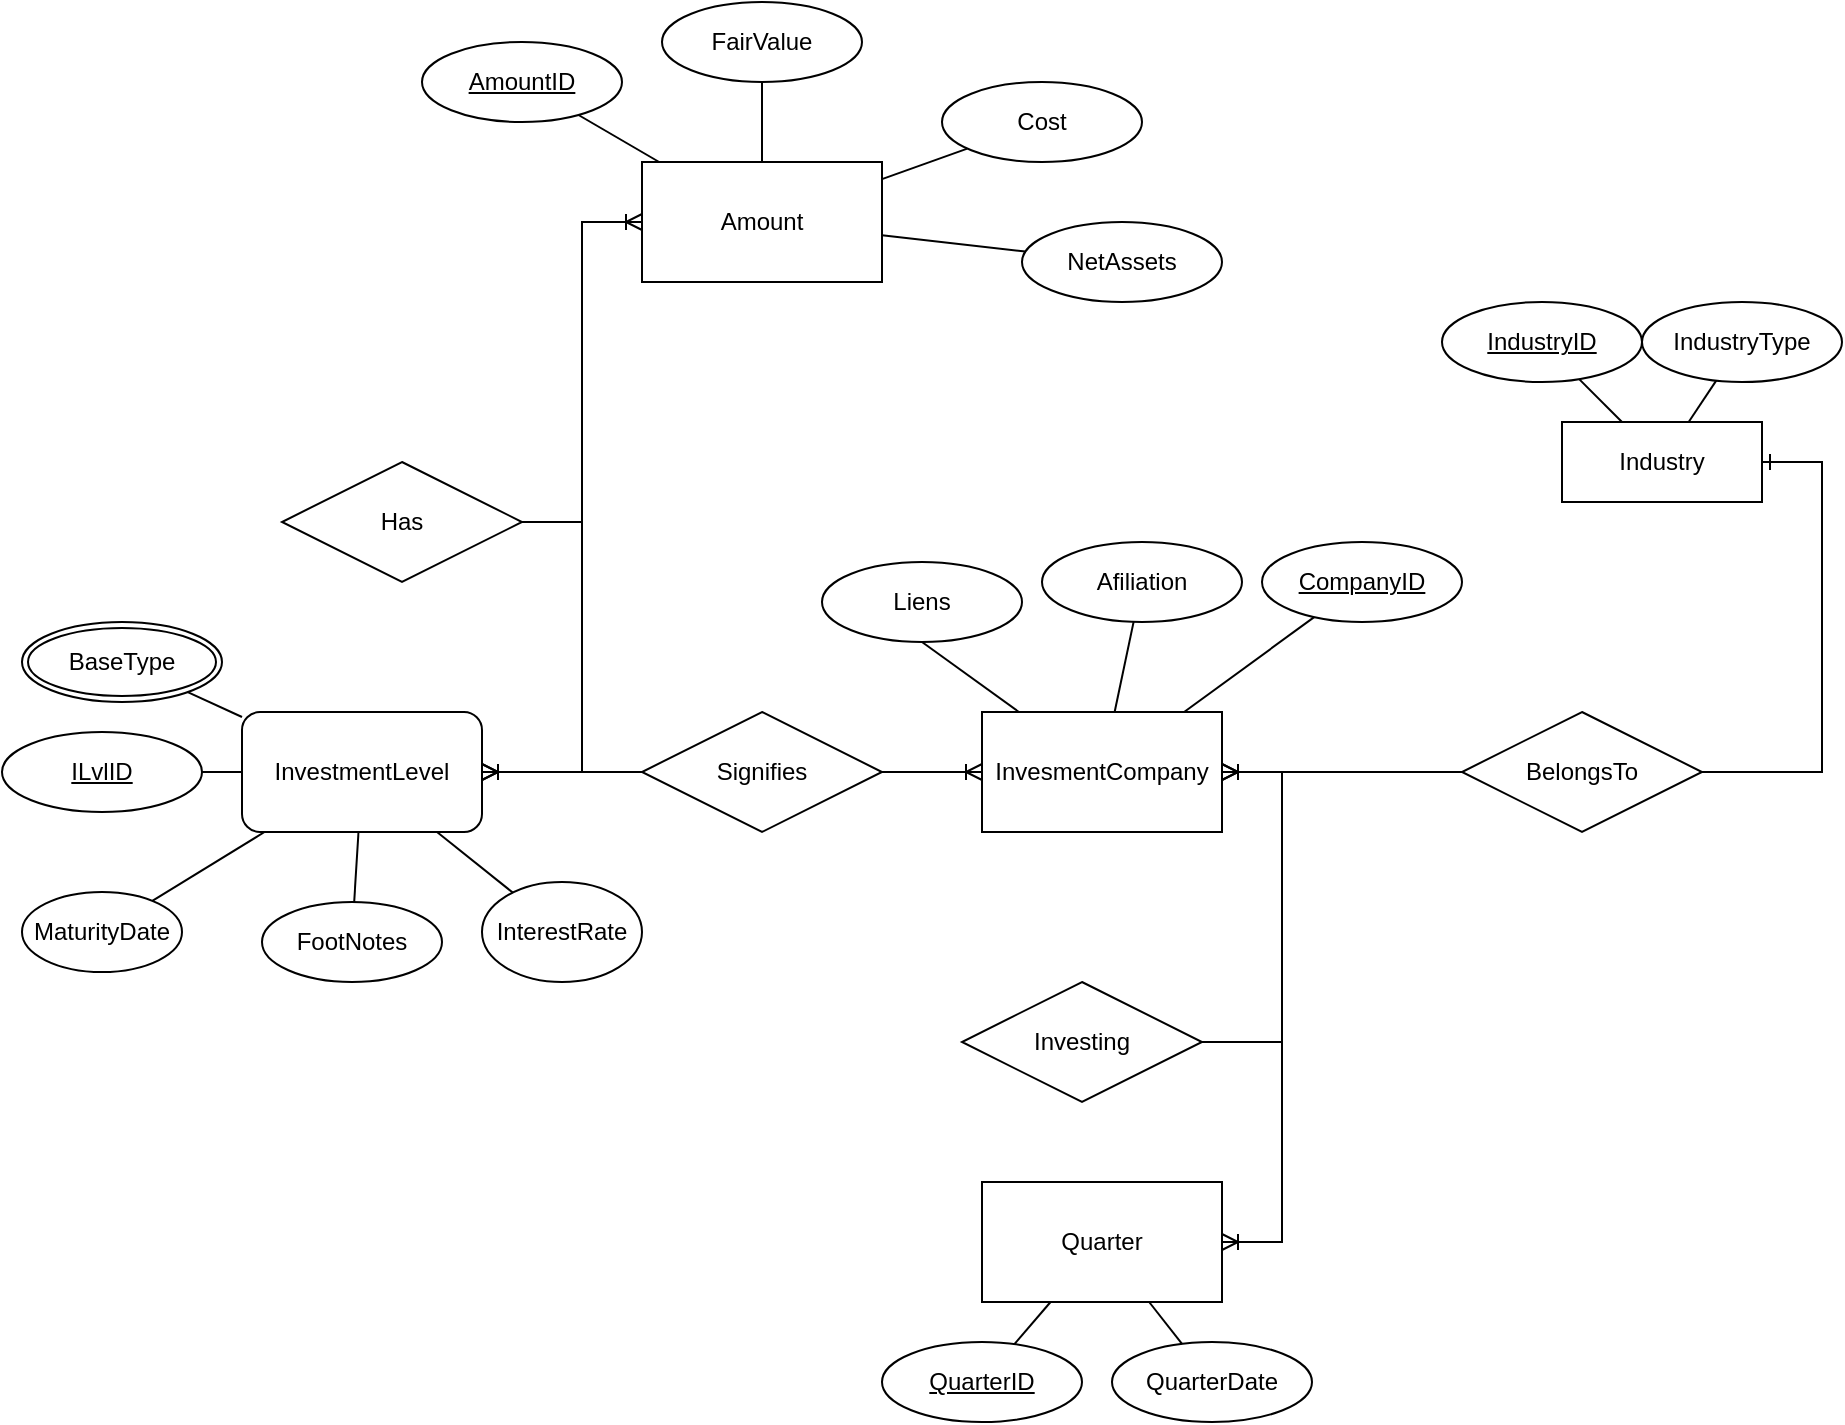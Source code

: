 <mxfile>
    <diagram id="xmujrMILipFPsyisqHQF" name="Page-1">
        <mxGraphModel dx="1411" dy="1176" grid="1" gridSize="10" guides="1" tooltips="1" connect="1" arrows="1" fold="1" page="0" pageScale="1" pageWidth="850" pageHeight="1100" math="0" shadow="0">
            <root>
                <mxCell id="0"/>
                <mxCell id="1" parent="0"/>
                <mxCell id="2" value="Amount" style="rounded=0;whiteSpace=wrap;html=1;" vertex="1" parent="1">
                    <mxGeometry y="300" width="120" height="60" as="geometry"/>
                </mxCell>
                <mxCell id="3" value="InvesmentCompany" style="rounded=0;whiteSpace=wrap;html=1;" vertex="1" parent="1">
                    <mxGeometry x="170" y="575" width="120" height="60" as="geometry"/>
                </mxCell>
                <mxCell id="4" value="InvestmentLevel" style="rounded=1;whiteSpace=wrap;html=1;" vertex="1" parent="1">
                    <mxGeometry x="-200" y="575" width="120" height="60" as="geometry"/>
                </mxCell>
                <mxCell id="5" value="&lt;div&gt;Quarter&lt;/div&gt;" style="rounded=0;whiteSpace=wrap;html=1;" vertex="1" parent="1">
                    <mxGeometry x="170" y="810" width="120" height="60" as="geometry"/>
                </mxCell>
                <mxCell id="6" value="FootNotes" style="ellipse;whiteSpace=wrap;html=1;" vertex="1" parent="1">
                    <mxGeometry x="-190" y="670" width="90" height="40" as="geometry"/>
                </mxCell>
                <mxCell id="7" value="MaturityDate" style="ellipse;whiteSpace=wrap;html=1;" vertex="1" parent="1">
                    <mxGeometry x="-310" y="665" width="80" height="40" as="geometry"/>
                </mxCell>
                <mxCell id="8" value="InterestRate" style="ellipse;whiteSpace=wrap;html=1;" vertex="1" parent="1">
                    <mxGeometry x="-80" y="660" width="80" height="50" as="geometry"/>
                </mxCell>
                <mxCell id="9" value="BaseType" style="ellipse;shape=doubleEllipse;margin=3;whiteSpace=wrap;html=1;align=center;" vertex="1" parent="1">
                    <mxGeometry x="-310" y="530" width="100" height="40" as="geometry"/>
                </mxCell>
                <mxCell id="10" value="" style="endArrow=none;html=1;rounded=0;" edge="1" parent="1" source="6" target="4">
                    <mxGeometry relative="1" as="geometry">
                        <mxPoint x="-490" y="619.26" as="sourcePoint"/>
                        <mxPoint x="-330" y="619.26" as="targetPoint"/>
                    </mxGeometry>
                </mxCell>
                <mxCell id="11" value="" style="endArrow=none;html=1;rounded=0;" edge="1" parent="1" source="7" target="4">
                    <mxGeometry relative="1" as="geometry">
                        <mxPoint x="-490" y="619.26" as="sourcePoint"/>
                        <mxPoint x="-330" y="619.26" as="targetPoint"/>
                    </mxGeometry>
                </mxCell>
                <mxCell id="12" value="" style="endArrow=none;html=1;rounded=0;" edge="1" parent="1" source="8" target="4">
                    <mxGeometry relative="1" as="geometry">
                        <mxPoint x="-233.855" y="732.687" as="sourcePoint"/>
                        <mxPoint x="-330" y="619.26" as="targetPoint"/>
                    </mxGeometry>
                </mxCell>
                <mxCell id="13" value="" style="endArrow=none;html=1;rounded=0;" edge="1" parent="1" source="9" target="4">
                    <mxGeometry relative="1" as="geometry">
                        <mxPoint x="-394.167" y="615.005" as="sourcePoint"/>
                        <mxPoint x="-330" y="619.26" as="targetPoint"/>
                    </mxGeometry>
                </mxCell>
                <mxCell id="14" value="FairValue" style="ellipse;whiteSpace=wrap;html=1;align=center;" vertex="1" parent="1">
                    <mxGeometry x="10" y="220" width="100" height="40" as="geometry"/>
                </mxCell>
                <mxCell id="15" value="" style="endArrow=none;html=1;rounded=0;exitX=0.5;exitY=1;exitDx=0;exitDy=0;" edge="1" parent="1" source="14" target="2">
                    <mxGeometry relative="1" as="geometry">
                        <mxPoint x="310" y="550" as="sourcePoint"/>
                        <mxPoint x="470" y="550" as="targetPoint"/>
                    </mxGeometry>
                </mxCell>
                <mxCell id="16" value="Cost" style="ellipse;whiteSpace=wrap;html=1;align=center;" vertex="1" parent="1">
                    <mxGeometry x="150" y="260" width="100" height="40" as="geometry"/>
                </mxCell>
                <mxCell id="17" value="" style="endArrow=none;html=1;rounded=0;" edge="1" parent="1" source="16" target="2">
                    <mxGeometry relative="1" as="geometry">
                        <mxPoint x="310" y="550" as="sourcePoint"/>
                        <mxPoint x="470" y="550" as="targetPoint"/>
                    </mxGeometry>
                </mxCell>
                <mxCell id="18" value="Investing" style="shape=rhombus;perimeter=rhombusPerimeter;whiteSpace=wrap;html=1;align=center;" vertex="1" parent="1">
                    <mxGeometry x="160" y="710" width="120" height="60" as="geometry"/>
                </mxCell>
                <mxCell id="19" value="" style="endArrow=none;html=1;rounded=0;" edge="1" parent="1" source="5" target="44">
                    <mxGeometry relative="1" as="geometry">
                        <mxPoint x="-30" y="660" as="sourcePoint"/>
                        <mxPoint x="100" y="870" as="targetPoint"/>
                    </mxGeometry>
                </mxCell>
                <mxCell id="20" value="Liens" style="ellipse;whiteSpace=wrap;html=1;align=center;" vertex="1" parent="1">
                    <mxGeometry x="90" y="500" width="100" height="40" as="geometry"/>
                </mxCell>
                <mxCell id="21" value="" style="endArrow=none;html=1;rounded=0;exitX=0.5;exitY=1;exitDx=0;exitDy=0;" edge="1" parent="1" source="20" target="3">
                    <mxGeometry relative="1" as="geometry">
                        <mxPoint x="480" y="580" as="sourcePoint"/>
                        <mxPoint x="640" y="580" as="targetPoint"/>
                    </mxGeometry>
                </mxCell>
                <mxCell id="22" value="Afiliation" style="ellipse;whiteSpace=wrap;html=1;align=center;" vertex="1" parent="1">
                    <mxGeometry x="200" y="490" width="100" height="40" as="geometry"/>
                </mxCell>
                <mxCell id="23" value="" style="endArrow=none;html=1;rounded=0;" edge="1" parent="1" source="3" target="22">
                    <mxGeometry relative="1" as="geometry">
                        <mxPoint x="480" y="580" as="sourcePoint"/>
                        <mxPoint x="520" y="620" as="targetPoint"/>
                    </mxGeometry>
                </mxCell>
                <mxCell id="24" value="Industry" style="whiteSpace=wrap;html=1;align=center;" vertex="1" parent="1">
                    <mxGeometry x="460" y="430" width="100" height="40" as="geometry"/>
                </mxCell>
                <mxCell id="25" value="BelongsTo" style="shape=rhombus;perimeter=rhombusPerimeter;whiteSpace=wrap;html=1;align=center;" vertex="1" parent="1">
                    <mxGeometry x="410" y="575" width="120" height="60" as="geometry"/>
                </mxCell>
                <mxCell id="26" value="Signifies" style="shape=rhombus;perimeter=rhombusPerimeter;whiteSpace=wrap;html=1;align=center;" vertex="1" parent="1">
                    <mxGeometry y="575" width="120" height="60" as="geometry"/>
                </mxCell>
                <mxCell id="27" value="&lt;u&gt;ILvlID&lt;/u&gt;" style="ellipse;whiteSpace=wrap;html=1;align=center;" vertex="1" parent="1">
                    <mxGeometry x="-320" y="585" width="100" height="40" as="geometry"/>
                </mxCell>
                <mxCell id="28" value="" style="endArrow=none;html=1;rounded=0;" edge="1" parent="1" source="27" target="4">
                    <mxGeometry relative="1" as="geometry">
                        <mxPoint x="-540" y="589.26" as="sourcePoint"/>
                        <mxPoint x="-380" y="589.26" as="targetPoint"/>
                    </mxGeometry>
                </mxCell>
                <mxCell id="29" value="Has" style="shape=rhombus;perimeter=rhombusPerimeter;whiteSpace=wrap;html=1;align=center;" vertex="1" parent="1">
                    <mxGeometry x="-180" y="450" width="120" height="60" as="geometry"/>
                </mxCell>
                <mxCell id="30" value="" style="edgeStyle=entityRelationEdgeStyle;fontSize=12;html=1;endArrow=ERoneToMany;rounded=0;" edge="1" parent="1" source="18" target="5">
                    <mxGeometry width="100" height="100" relative="1" as="geometry">
                        <mxPoint x="420" y="800" as="sourcePoint"/>
                        <mxPoint x="520" y="700" as="targetPoint"/>
                    </mxGeometry>
                </mxCell>
                <mxCell id="31" value="" style="edgeStyle=entityRelationEdgeStyle;fontSize=12;html=1;endArrow=ERoneToMany;rounded=0;" edge="1" parent="1" source="18" target="3">
                    <mxGeometry width="100" height="100" relative="1" as="geometry">
                        <mxPoint x="420" y="800" as="sourcePoint"/>
                        <mxPoint x="520" y="700" as="targetPoint"/>
                    </mxGeometry>
                </mxCell>
                <mxCell id="32" value="" style="edgeStyle=entityRelationEdgeStyle;fontSize=12;html=1;endArrow=ERone;endFill=1;rounded=0;" edge="1" parent="1" source="25" target="24">
                    <mxGeometry width="100" height="100" relative="1" as="geometry">
                        <mxPoint x="420" y="800" as="sourcePoint"/>
                        <mxPoint x="520" y="700" as="targetPoint"/>
                    </mxGeometry>
                </mxCell>
                <mxCell id="33" value="" style="edgeStyle=entityRelationEdgeStyle;fontSize=12;html=1;endArrow=ERoneToMany;rounded=0;" edge="1" parent="1" source="25" target="3">
                    <mxGeometry width="100" height="100" relative="1" as="geometry">
                        <mxPoint x="420" y="800" as="sourcePoint"/>
                        <mxPoint x="520" y="700" as="targetPoint"/>
                    </mxGeometry>
                </mxCell>
                <mxCell id="34" value="" style="edgeStyle=entityRelationEdgeStyle;fontSize=12;html=1;endArrow=ERoneToMany;rounded=0;" edge="1" parent="1" source="26" target="3">
                    <mxGeometry width="100" height="100" relative="1" as="geometry">
                        <mxPoint x="170" y="840" as="sourcePoint"/>
                        <mxPoint x="270" y="740" as="targetPoint"/>
                    </mxGeometry>
                </mxCell>
                <mxCell id="35" value="" style="edgeStyle=entityRelationEdgeStyle;fontSize=12;html=1;endArrow=ERoneToMany;rounded=0;" edge="1" parent="1" source="26" target="4">
                    <mxGeometry width="100" height="100" relative="1" as="geometry">
                        <mxPoint x="170" y="690" as="sourcePoint"/>
                        <mxPoint x="270" y="590" as="targetPoint"/>
                    </mxGeometry>
                </mxCell>
                <mxCell id="36" value="&lt;u&gt;IndustryID&lt;/u&gt;" style="ellipse;whiteSpace=wrap;html=1;align=center;" vertex="1" parent="1">
                    <mxGeometry x="400" y="370" width="100" height="40" as="geometry"/>
                </mxCell>
                <mxCell id="37" value="IndustryType" style="ellipse;whiteSpace=wrap;html=1;align=center;" vertex="1" parent="1">
                    <mxGeometry x="500" y="370" width="100" height="40" as="geometry"/>
                </mxCell>
                <mxCell id="38" value="" style="endArrow=none;html=1;rounded=0;" edge="1" parent="1" source="36" target="24">
                    <mxGeometry relative="1" as="geometry">
                        <mxPoint x="240" y="350" as="sourcePoint"/>
                        <mxPoint x="400" y="350" as="targetPoint"/>
                    </mxGeometry>
                </mxCell>
                <mxCell id="39" value="" style="endArrow=none;html=1;rounded=0;" edge="1" parent="1" source="24" target="37">
                    <mxGeometry relative="1" as="geometry">
                        <mxPoint x="240" y="350" as="sourcePoint"/>
                        <mxPoint x="400" y="350" as="targetPoint"/>
                    </mxGeometry>
                </mxCell>
                <mxCell id="40" value="" style="edgeStyle=entityRelationEdgeStyle;fontSize=12;html=1;endArrow=ERoneToMany;rounded=0;" edge="1" parent="1" source="29" target="4">
                    <mxGeometry width="100" height="100" relative="1" as="geometry">
                        <mxPoint x="70" y="590" as="sourcePoint"/>
                        <mxPoint x="170" y="490" as="targetPoint"/>
                    </mxGeometry>
                </mxCell>
                <mxCell id="41" value="" style="edgeStyle=entityRelationEdgeStyle;fontSize=12;html=1;endArrow=ERoneToMany;rounded=0;" edge="1" parent="1" source="29" target="2">
                    <mxGeometry width="100" height="100" relative="1" as="geometry">
                        <mxPoint x="70" y="590" as="sourcePoint"/>
                        <mxPoint x="170" y="490" as="targetPoint"/>
                    </mxGeometry>
                </mxCell>
                <mxCell id="42" value="QuarterDate" style="ellipse;whiteSpace=wrap;html=1;align=center;" vertex="1" parent="1">
                    <mxGeometry x="235" y="890" width="100" height="40" as="geometry"/>
                </mxCell>
                <mxCell id="43" value="" style="endArrow=none;html=1;rounded=0;" edge="1" parent="1" source="5" target="42">
                    <mxGeometry relative="1" as="geometry">
                        <mxPoint x="320" y="560" as="sourcePoint"/>
                        <mxPoint x="480" y="560" as="targetPoint"/>
                    </mxGeometry>
                </mxCell>
                <mxCell id="44" value="QuarterID" style="ellipse;whiteSpace=wrap;html=1;align=center;fontStyle=4;" vertex="1" parent="1">
                    <mxGeometry x="120" y="890" width="100" height="40" as="geometry"/>
                </mxCell>
                <mxCell id="45" value="AmountID" style="ellipse;whiteSpace=wrap;html=1;align=center;fontStyle=4;" vertex="1" parent="1">
                    <mxGeometry x="-110" y="240" width="100" height="40" as="geometry"/>
                </mxCell>
                <mxCell id="46" value="" style="endArrow=none;html=1;rounded=0;" edge="1" parent="1" source="45" target="2">
                    <mxGeometry relative="1" as="geometry">
                        <mxPoint x="-100" y="550" as="sourcePoint"/>
                        <mxPoint x="60" y="550" as="targetPoint"/>
                    </mxGeometry>
                </mxCell>
                <mxCell id="47" value="CompanyID" style="ellipse;whiteSpace=wrap;html=1;align=center;fontStyle=4;" vertex="1" parent="1">
                    <mxGeometry x="310" y="490" width="100" height="40" as="geometry"/>
                </mxCell>
                <mxCell id="48" value="" style="endArrow=none;html=1;rounded=0;" edge="1" parent="1" source="47" target="3">
                    <mxGeometry relative="1" as="geometry">
                        <mxPoint x="-120" y="580" as="sourcePoint"/>
                        <mxPoint x="40" y="580" as="targetPoint"/>
                    </mxGeometry>
                </mxCell>
                <mxCell id="49" value="NetAssets" style="ellipse;whiteSpace=wrap;html=1;align=center;" vertex="1" parent="1">
                    <mxGeometry x="190" y="330" width="100" height="40" as="geometry"/>
                </mxCell>
                <mxCell id="50" value="" style="endArrow=none;html=1;rounded=0;" edge="1" parent="1" source="49" target="2">
                    <mxGeometry relative="1" as="geometry">
                        <mxPoint x="110" y="570" as="sourcePoint"/>
                        <mxPoint x="270" y="570" as="targetPoint"/>
                    </mxGeometry>
                </mxCell>
            </root>
        </mxGraphModel>
    </diagram>
</mxfile>